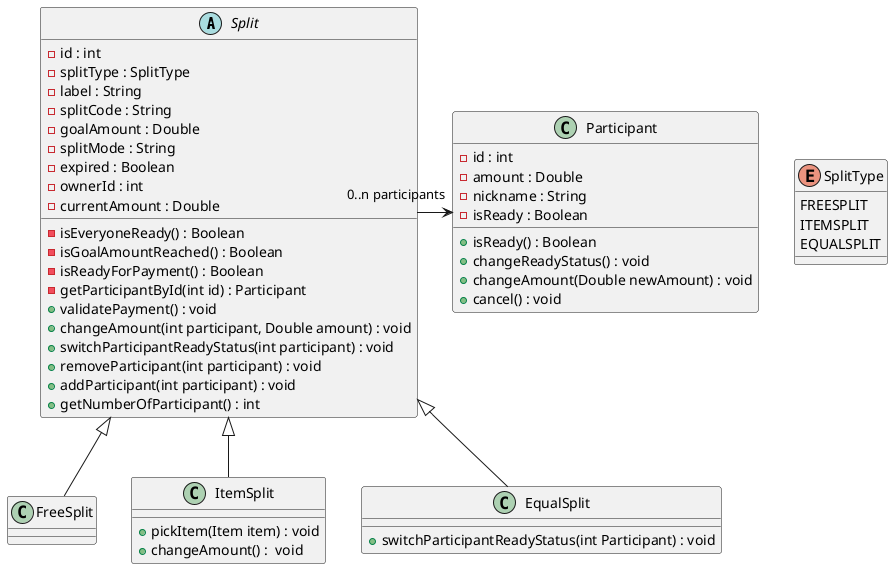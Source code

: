 @startuml

abstract class Split {
    - id : int
    - splitType : SplitType
    - label : String
    - splitCode : String
    - goalAmount : Double
    - splitMode : String
    - expired : Boolean
    - isEveryoneReady() : Boolean
    - isGoalAmountReached() : Boolean
    - isReadyForPayment() : Boolean
    - getParticipantById(int id) : Participant
    - ownerId : int
    - currentAmount : Double
    + validatePayment() : void
    + changeAmount(int participant, Double amount) : void
    + switchParticipantReadyStatus(int participant) : void
    + removeParticipant(int participant) : void
    + addParticipant(int participant) : void
    + getNumberOfParticipant() : int
}

class Participant {
    - id : int
    - amount : Double
    - nickname : String
    - isReady : Boolean
    + isReady() : Boolean
    + changeReadyStatus() : void
    + changeAmount(Double newAmount) : void
    + cancel() : void
}

class FreeSplit{
}

class ItemSplit{
    + pickItem(Item item) : void
    + changeAmount() :  void
}

class EqualSplit{
    + switchParticipantReadyStatus(int Participant) : void
}

enum SplitType{
    FREESPLIT
    ITEMSPLIT
    EQUALSPLIT
}

Split -right-> "0..n participants" Participant
FreeSplit -up-|> Split
ItemSplit -up-|> Split
EqualSplit -up-|> Split

@enduml